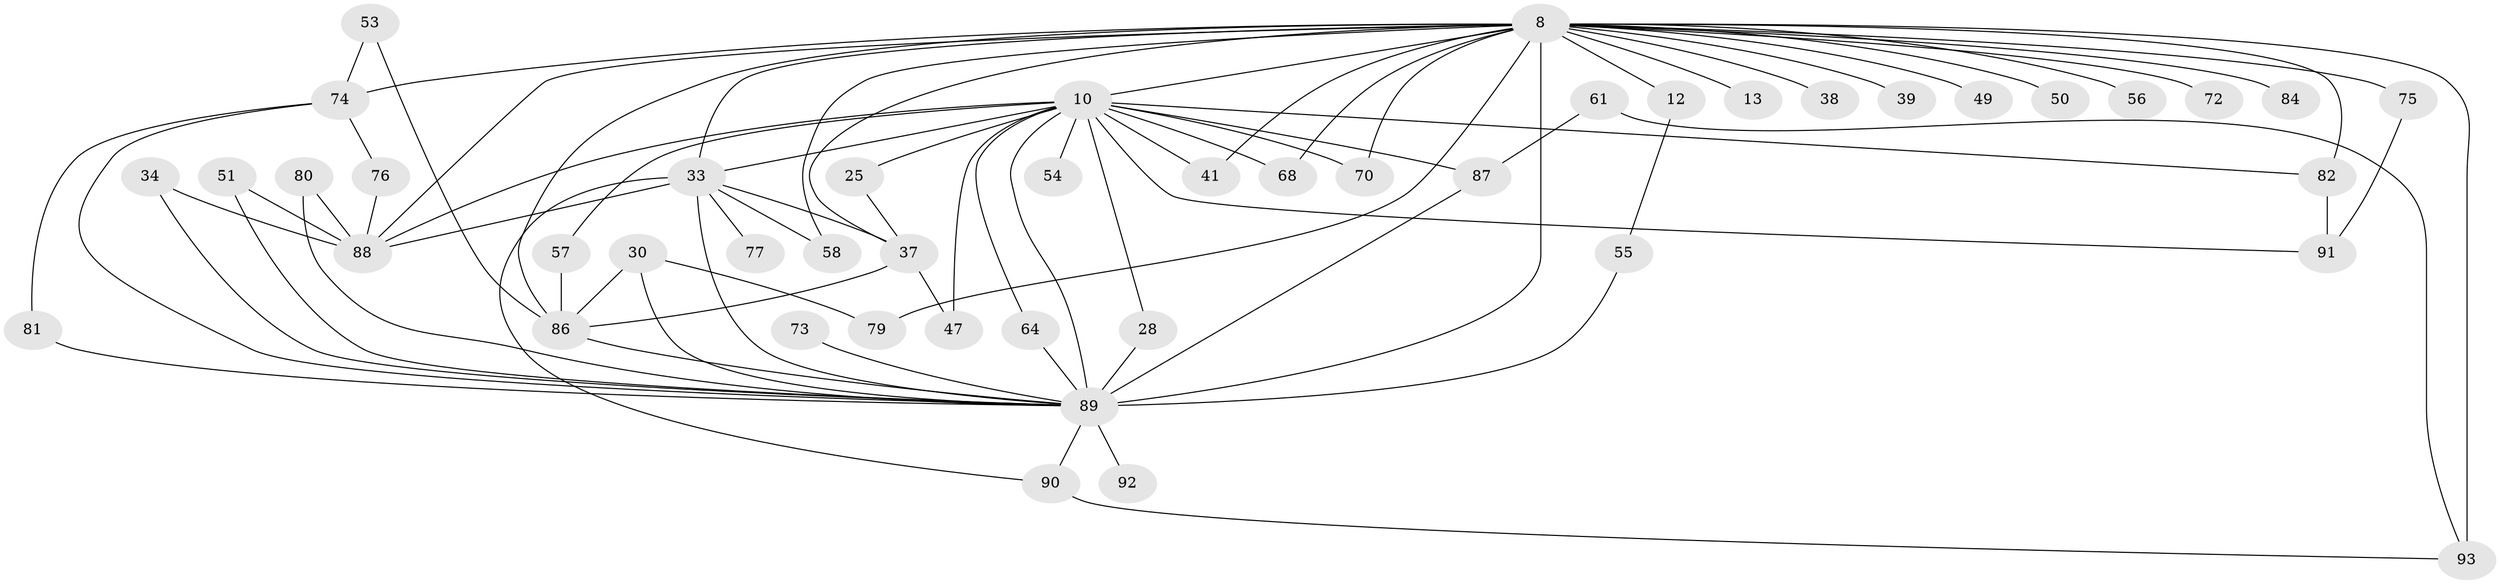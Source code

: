 // original degree distribution, {22: 0.021505376344086023, 17: 0.021505376344086023, 14: 0.010752688172043012, 26: 0.010752688172043012, 20: 0.021505376344086023, 16: 0.010752688172043012, 19: 0.010752688172043012, 2: 0.5161290322580645, 3: 0.20430107526881722, 8: 0.021505376344086023, 5: 0.043010752688172046, 4: 0.10752688172043011}
// Generated by graph-tools (version 1.1) at 2025/46/03/09/25 04:46:18]
// undirected, 46 vertices, 79 edges
graph export_dot {
graph [start="1"]
  node [color=gray90,style=filled];
  8 [super="+1+5"];
  10 [super="+6"];
  12;
  13;
  25;
  28;
  30 [super="+20"];
  33 [super="+7"];
  34;
  37 [super="+18+23+22"];
  38;
  39;
  41;
  47 [super="+45"];
  49;
  50;
  51;
  53;
  54;
  55;
  56;
  57;
  58;
  61;
  64;
  68 [super="+62"];
  70;
  72;
  73;
  74 [super="+66"];
  75;
  76;
  77;
  79;
  80;
  81;
  82 [super="+16+36+71"];
  84;
  86 [super="+60+48"];
  87 [super="+31"];
  88 [super="+67+21+40"];
  89 [super="+52+78"];
  90 [super="+83"];
  91 [super="+59+85"];
  92;
  93 [super="+24"];
  8 -- 10 [weight=8];
  8 -- 12 [weight=2];
  8 -- 38 [weight=2];
  8 -- 49 [weight=2];
  8 -- 50 [weight=2];
  8 -- 56 [weight=2];
  8 -- 72 [weight=2];
  8 -- 74 [weight=4];
  8 -- 89 [weight=15];
  8 -- 13 [weight=2];
  8 -- 79;
  8 -- 84 [weight=2];
  8 -- 39 [weight=2];
  8 -- 41;
  8 -- 58;
  8 -- 88 [weight=3];
  8 -- 68 [weight=2];
  8 -- 70;
  8 -- 75 [weight=2];
  8 -- 82 [weight=4];
  8 -- 86 [weight=2];
  8 -- 93 [weight=3];
  8 -- 33 [weight=9];
  8 -- 37 [weight=3];
  10 -- 41;
  10 -- 47 [weight=2];
  10 -- 54 [weight=2];
  10 -- 57;
  10 -- 70;
  10 -- 88 [weight=3];
  10 -- 64;
  10 -- 87 [weight=2];
  10 -- 25;
  10 -- 28;
  10 -- 82 [weight=3];
  10 -- 68;
  10 -- 33 [weight=4];
  10 -- 91;
  10 -- 89 [weight=4];
  12 -- 55;
  25 -- 37;
  28 -- 89;
  30 -- 79;
  30 -- 86;
  30 -- 89 [weight=3];
  33 -- 90;
  33 -- 77;
  33 -- 58;
  33 -- 88;
  33 -- 37 [weight=2];
  33 -- 89 [weight=8];
  34 -- 88;
  34 -- 89;
  37 -- 47;
  37 -- 86;
  51 -- 88;
  51 -- 89;
  53 -- 74;
  53 -- 86;
  55 -- 89;
  57 -- 86;
  61 -- 87;
  61 -- 93;
  64 -- 89;
  73 -- 89 [weight=2];
  74 -- 81;
  74 -- 76;
  74 -- 89;
  75 -- 91;
  76 -- 88;
  80 -- 88;
  80 -- 89;
  81 -- 89;
  82 -- 91;
  86 -- 89;
  87 -- 89;
  89 -- 92;
  89 -- 90;
  90 -- 93;
}
